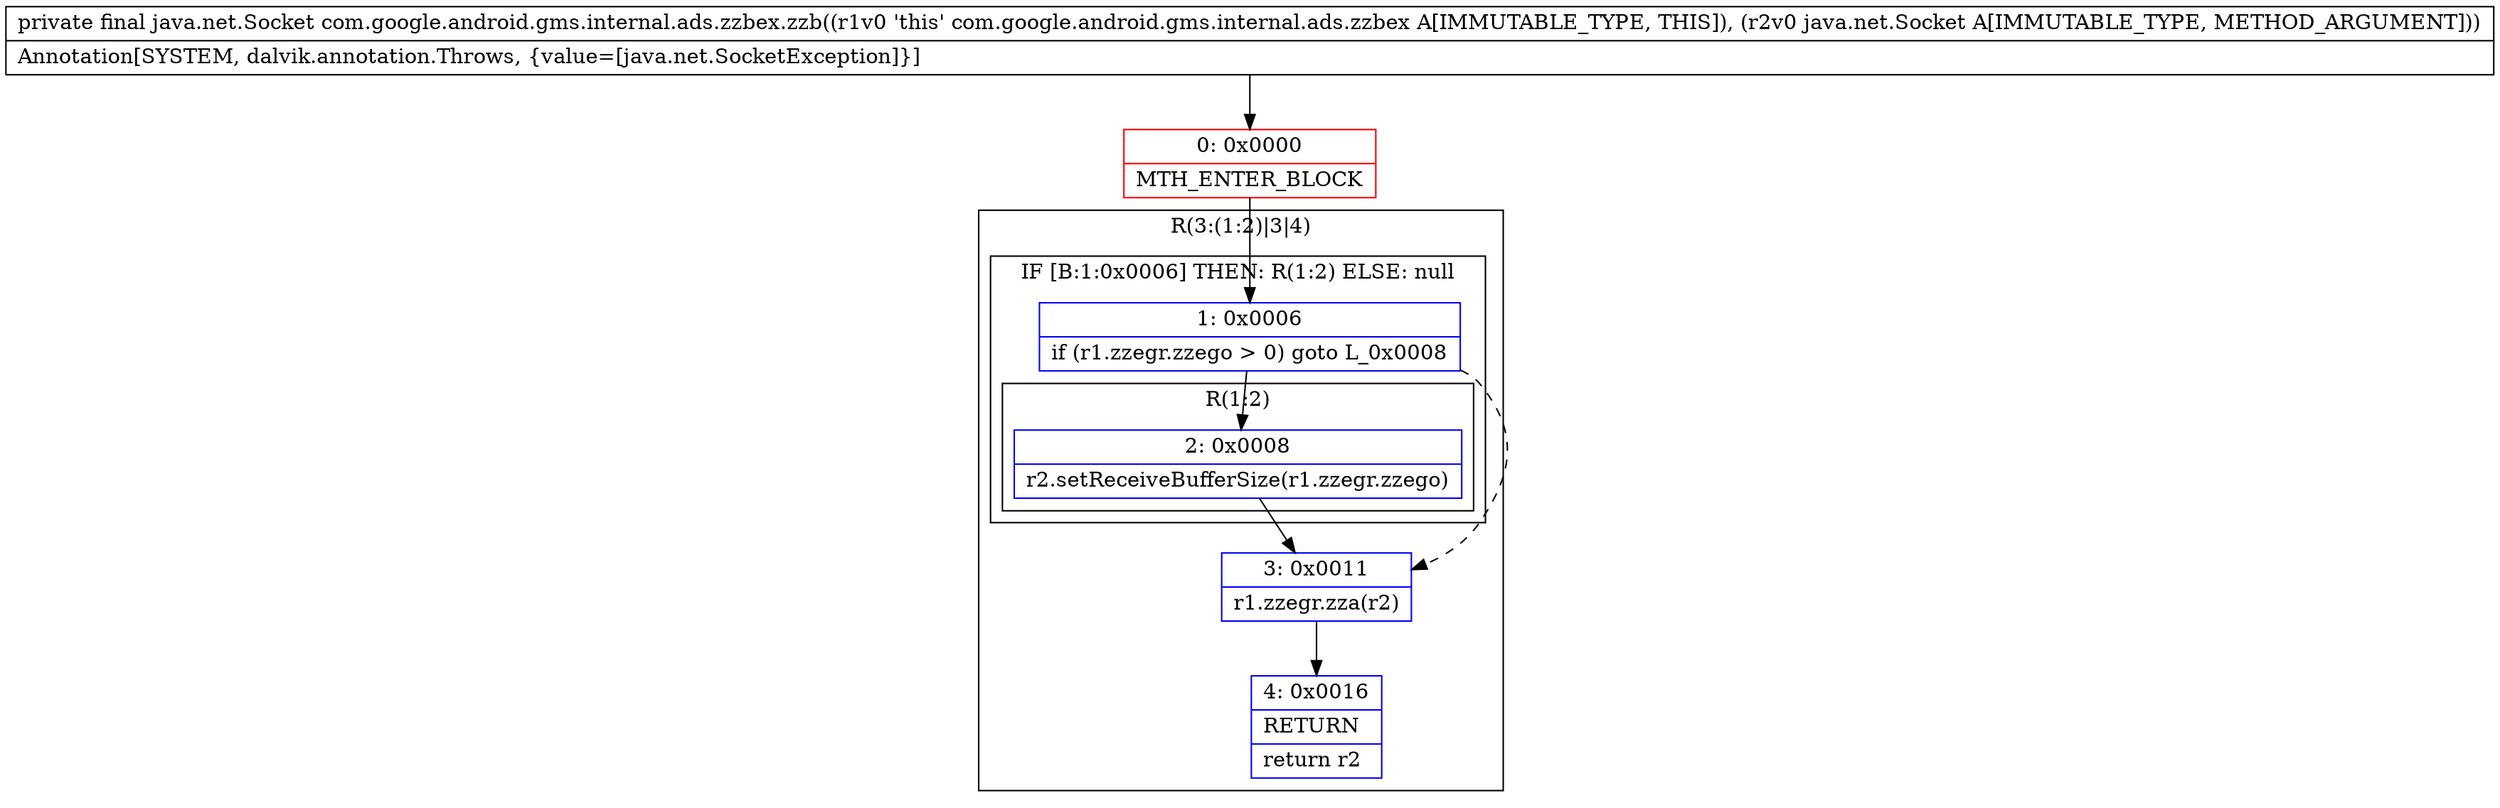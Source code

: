 digraph "CFG forcom.google.android.gms.internal.ads.zzbex.zzb(Ljava\/net\/Socket;)Ljava\/net\/Socket;" {
subgraph cluster_Region_433802146 {
label = "R(3:(1:2)|3|4)";
node [shape=record,color=blue];
subgraph cluster_IfRegion_1105258816 {
label = "IF [B:1:0x0006] THEN: R(1:2) ELSE: null";
node [shape=record,color=blue];
Node_1 [shape=record,label="{1\:\ 0x0006|if (r1.zzegr.zzego \> 0) goto L_0x0008\l}"];
subgraph cluster_Region_2142562618 {
label = "R(1:2)";
node [shape=record,color=blue];
Node_2 [shape=record,label="{2\:\ 0x0008|r2.setReceiveBufferSize(r1.zzegr.zzego)\l}"];
}
}
Node_3 [shape=record,label="{3\:\ 0x0011|r1.zzegr.zza(r2)\l}"];
Node_4 [shape=record,label="{4\:\ 0x0016|RETURN\l|return r2\l}"];
}
Node_0 [shape=record,color=red,label="{0\:\ 0x0000|MTH_ENTER_BLOCK\l}"];
MethodNode[shape=record,label="{private final java.net.Socket com.google.android.gms.internal.ads.zzbex.zzb((r1v0 'this' com.google.android.gms.internal.ads.zzbex A[IMMUTABLE_TYPE, THIS]), (r2v0 java.net.Socket A[IMMUTABLE_TYPE, METHOD_ARGUMENT]))  | Annotation[SYSTEM, dalvik.annotation.Throws, \{value=[java.net.SocketException]\}]\l}"];
MethodNode -> Node_0;
Node_1 -> Node_2;
Node_1 -> Node_3[style=dashed];
Node_2 -> Node_3;
Node_3 -> Node_4;
Node_0 -> Node_1;
}

